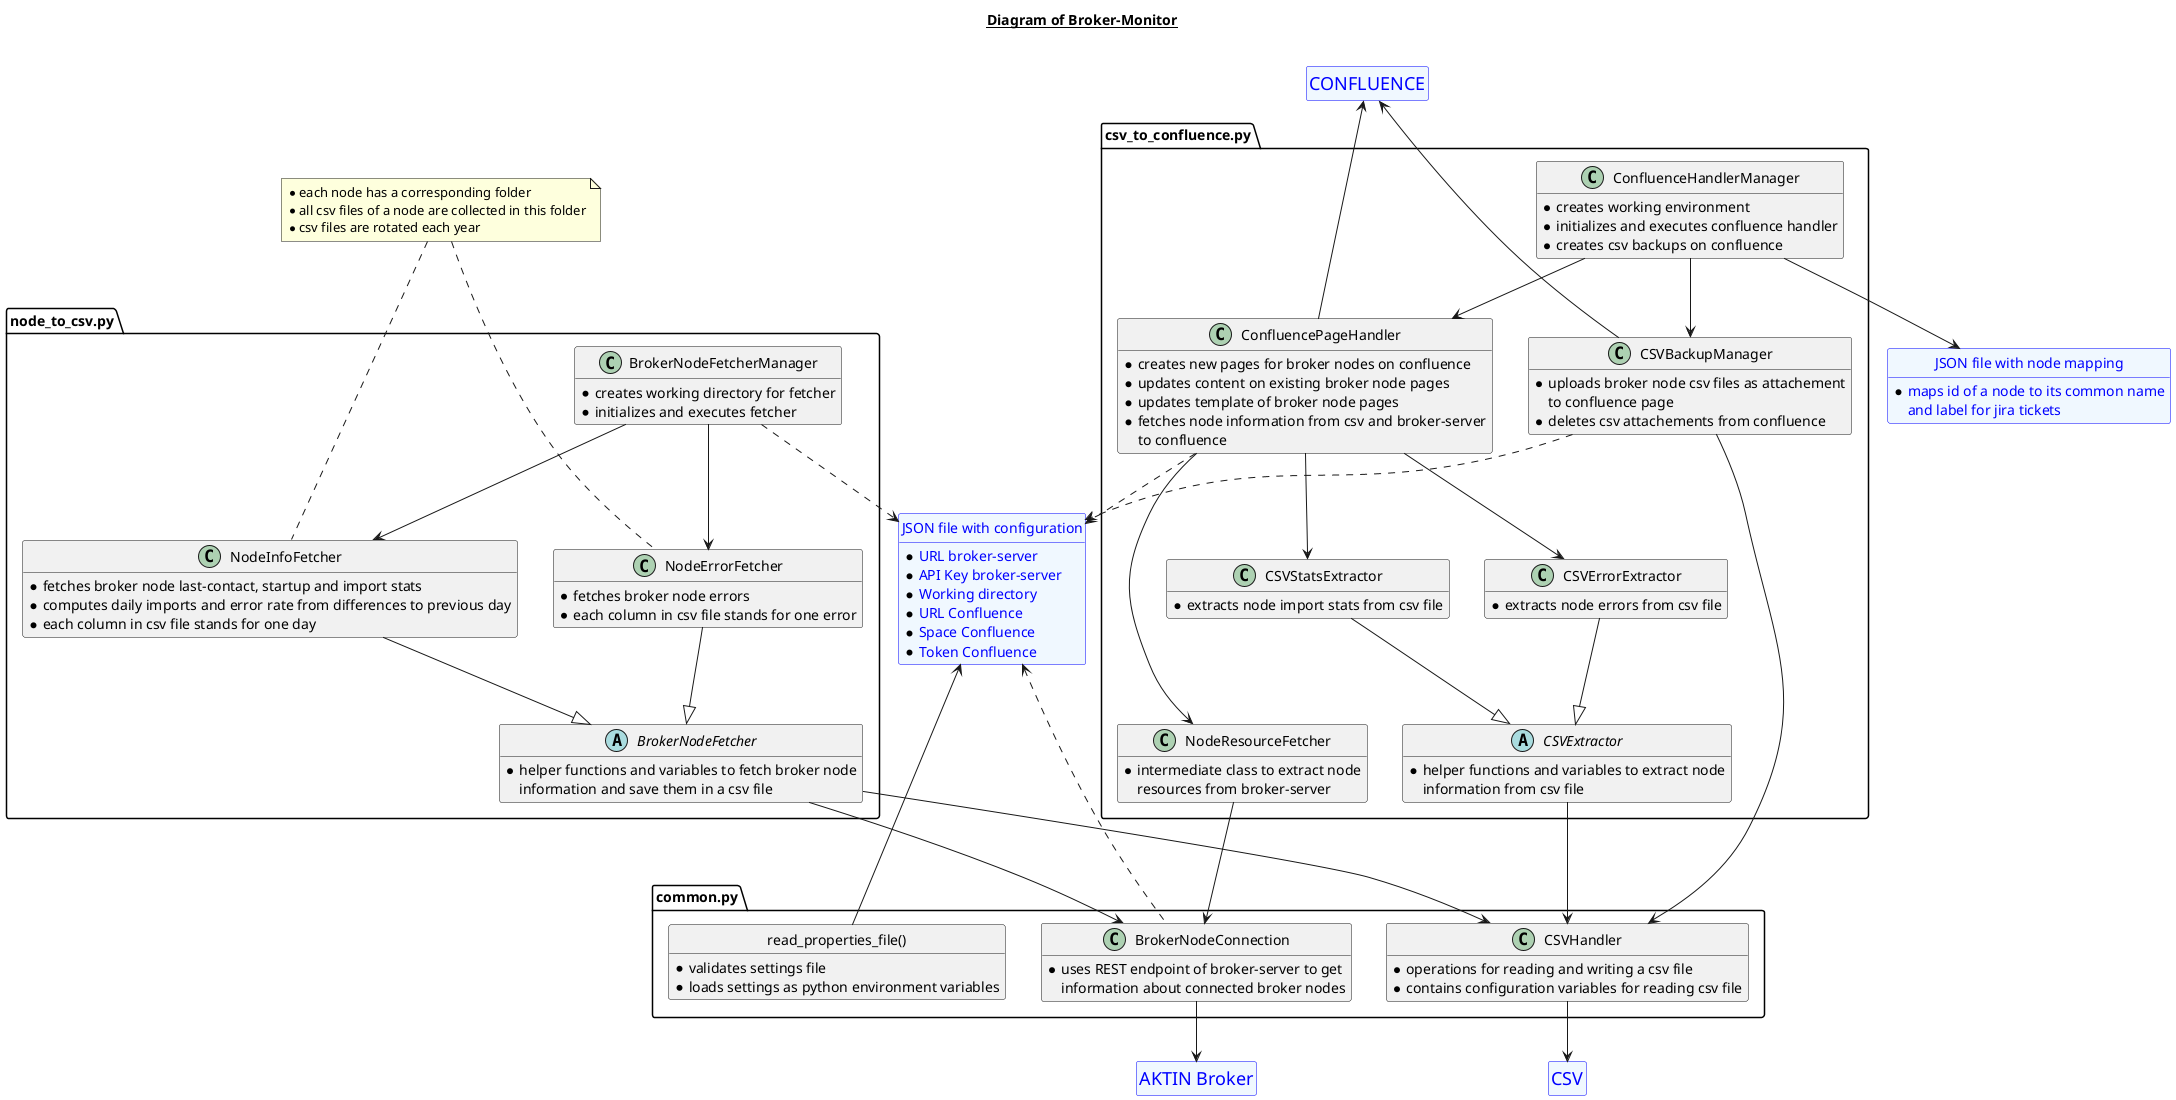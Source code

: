 @startuml
hide methods

title __Diagram of Broker-Monitor__\n

entity "<size:18>AKTIN Broker</size>" as broker
entity broker #aliceblue;line:blue;text:blue
hide broker members
hide broker circle

entity "<size:18>CSV</size>" as csv
entity csv #aliceblue;line:blue;text:blue
hide csv members
hide csv circle

entity "<size:18>CONFLUENCE</size>" as confluence
entity confluence #aliceblue;line:blue;text:blue
hide confluence members
hide confluence circle

entity "JSON file with configuration" as settings {
* URL broker-server
* API Key broker-server
* Working directory
* URL Confluence
* Space Confluence
* Token Confluence
}
entity settings #aliceblue;line:blue;text:blue
hide settings circle

entity "JSON file with node mapping" as mapping {
* maps id of a node to its common name
and label for jira tickets
}
entity mapping #aliceblue;line:blue;text:blue
hide mapping circle

package "node_to_csv.py" as node_to_csv <<Package>> {
class BrokerNodeFetcherManager {
* creates working directory for fetcher
* initializes and executes fetcher
}

abstract class BrokerNodeFetcher {
* helper functions and variables to fetch broker node
information and save them in a csv file
}

class NodeErrorFetcher {
* fetches broker node errors
* each column in csv file stands for one error
}

class NodeInfoFetcher {
* fetches broker node last-contact, startup and import stats
* computes daily imports and error rate from differences to previous day
* each column in csv file stands for one day
}
}

package "common.py" as common <<Package>> {
class "read_properties_file()" as read_properties {
* validates settings file
* loads settings as python environment variables
}
hide read_properties circle

class BrokerNodeConnection {
* uses REST endpoint of broker-server to get
information about connected broker nodes
}

class CSVHandler {
* operations for reading and writing a csv file
* contains configuration variables for reading csv file
}
}

package "csv_to_confluence.py" as csv_to_confluence {
abstract class CSVExtractor {
* helper functions and variables to extract node
information from csv file
}

class CSVStatsExtractor {
* extracts node import stats from csv file
}

class CSVErrorExtractor {
* extracts node errors from csv file
}

class CSVBackupManager {
* uploads broker node csv files as attachement
to confluence page
* deletes csv attachements from confluence
}

class NodeResourceFetcher {
* intermediate class to extract node
resources from broker-server
}

class ConfluencePageHandler {
* creates new pages for broker nodes on confluence
* updates content on existing broker node pages
* updates template of broker node pages
* fetches node information from csv and broker-server
to confluence
}

class ConfluenceHandlerManager {
* creates working environment
* initializes and executes confluence handler
* creates csv backups on confluence
}
}

note "* each node has a corresponding folder\n* all csv files of a node are collected in this folder\n* csv files are rotated each year" as N1
NodeErrorFetcher .u.. N1
NodeInfoFetcher .u.. N1

BrokerNodeFetcherManager ..> settings
BrokerNodeFetcherManager --> NodeInfoFetcher
BrokerNodeFetcherManager --> NodeErrorFetcher
NodeInfoFetcher --|> BrokerNodeFetcher
NodeErrorFetcher --|> BrokerNodeFetcher
BrokerNodeFetcher ---> CSVHandler
BrokerNodeFetcher ---> BrokerNodeConnection

ConfluenceHandlerManager --> CSVBackupManager
ConfluenceHandlerManager --> ConfluencePageHandler
ConfluenceHandlerManager --> mapping
CSVBackupManager --> CSVHandler
CSVBackupManager -u--> confluence
CSVBackupManager ..> settings
ConfluencePageHandler -u--> confluence
ConfluencePageHandler ..> settings
ConfluencePageHandler ---> NodeResourceFetcher
NodeResourceFetcher ---> BrokerNodeConnection
ConfluencePageHandler --> CSVErrorExtractor
ConfluencePageHandler --> CSVStatsExtractor
CSVStatsExtractor --|> CSVExtractor
CSVErrorExtractor --|> CSVExtractor
CSVExtractor --> CSVHandler

read_properties -u-> settings
CSVHandler --> csv
BrokerNodeConnection --> broker
BrokerNodeConnection .u.> settings

@enduml

